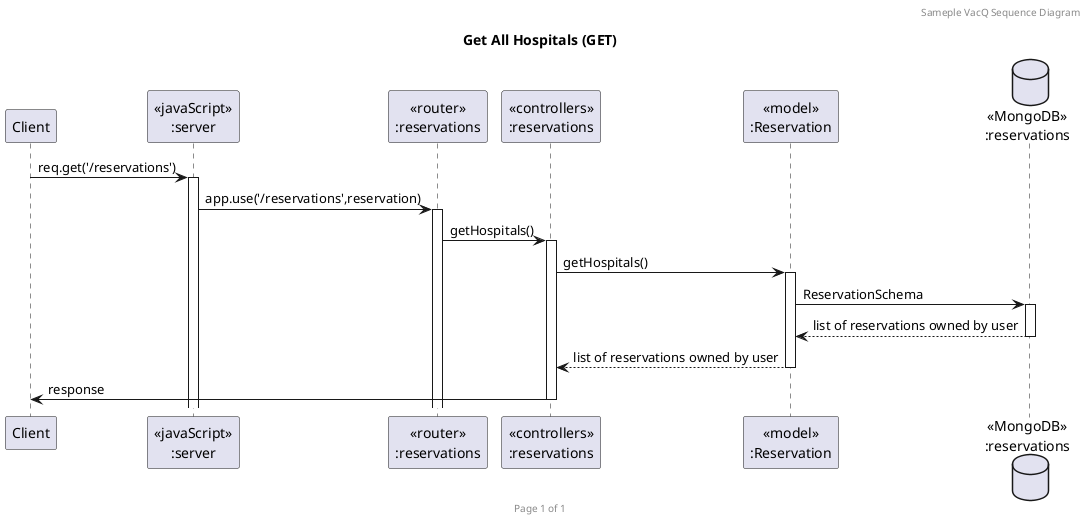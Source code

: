 @startuml Get All Hospitals (GET)

header Sameple VacQ Sequence Diagram
footer Page %page% of %lastpage%
title "Get All Hospitals (GET)"

participant "Client" as client
participant "<<javaScript>>\n:server" as server
participant "<<router>>\n:reservations" as routerReservation
participant "<<controllers>>\n:reservations" as controllersReservation
participant "<<model>>\n:Reservation" as modelReservation
database "<<MongoDB>>\n:reservations" as ReservationDatabase

client->server ++:req.get('/reservations')
server->routerReservation ++:app.use('/reservations',reservation)
routerReservation -> controllersReservation ++:getHospitals()
controllersReservation->modelReservation ++:getHospitals()
modelReservation ->ReservationDatabase ++: ReservationSchema
ReservationDatabase --> modelReservation --: list of reservations owned by user
controllersReservation <-- modelReservation --:list of reservations owned by user
controllersReservation->client --:response

@enduml
